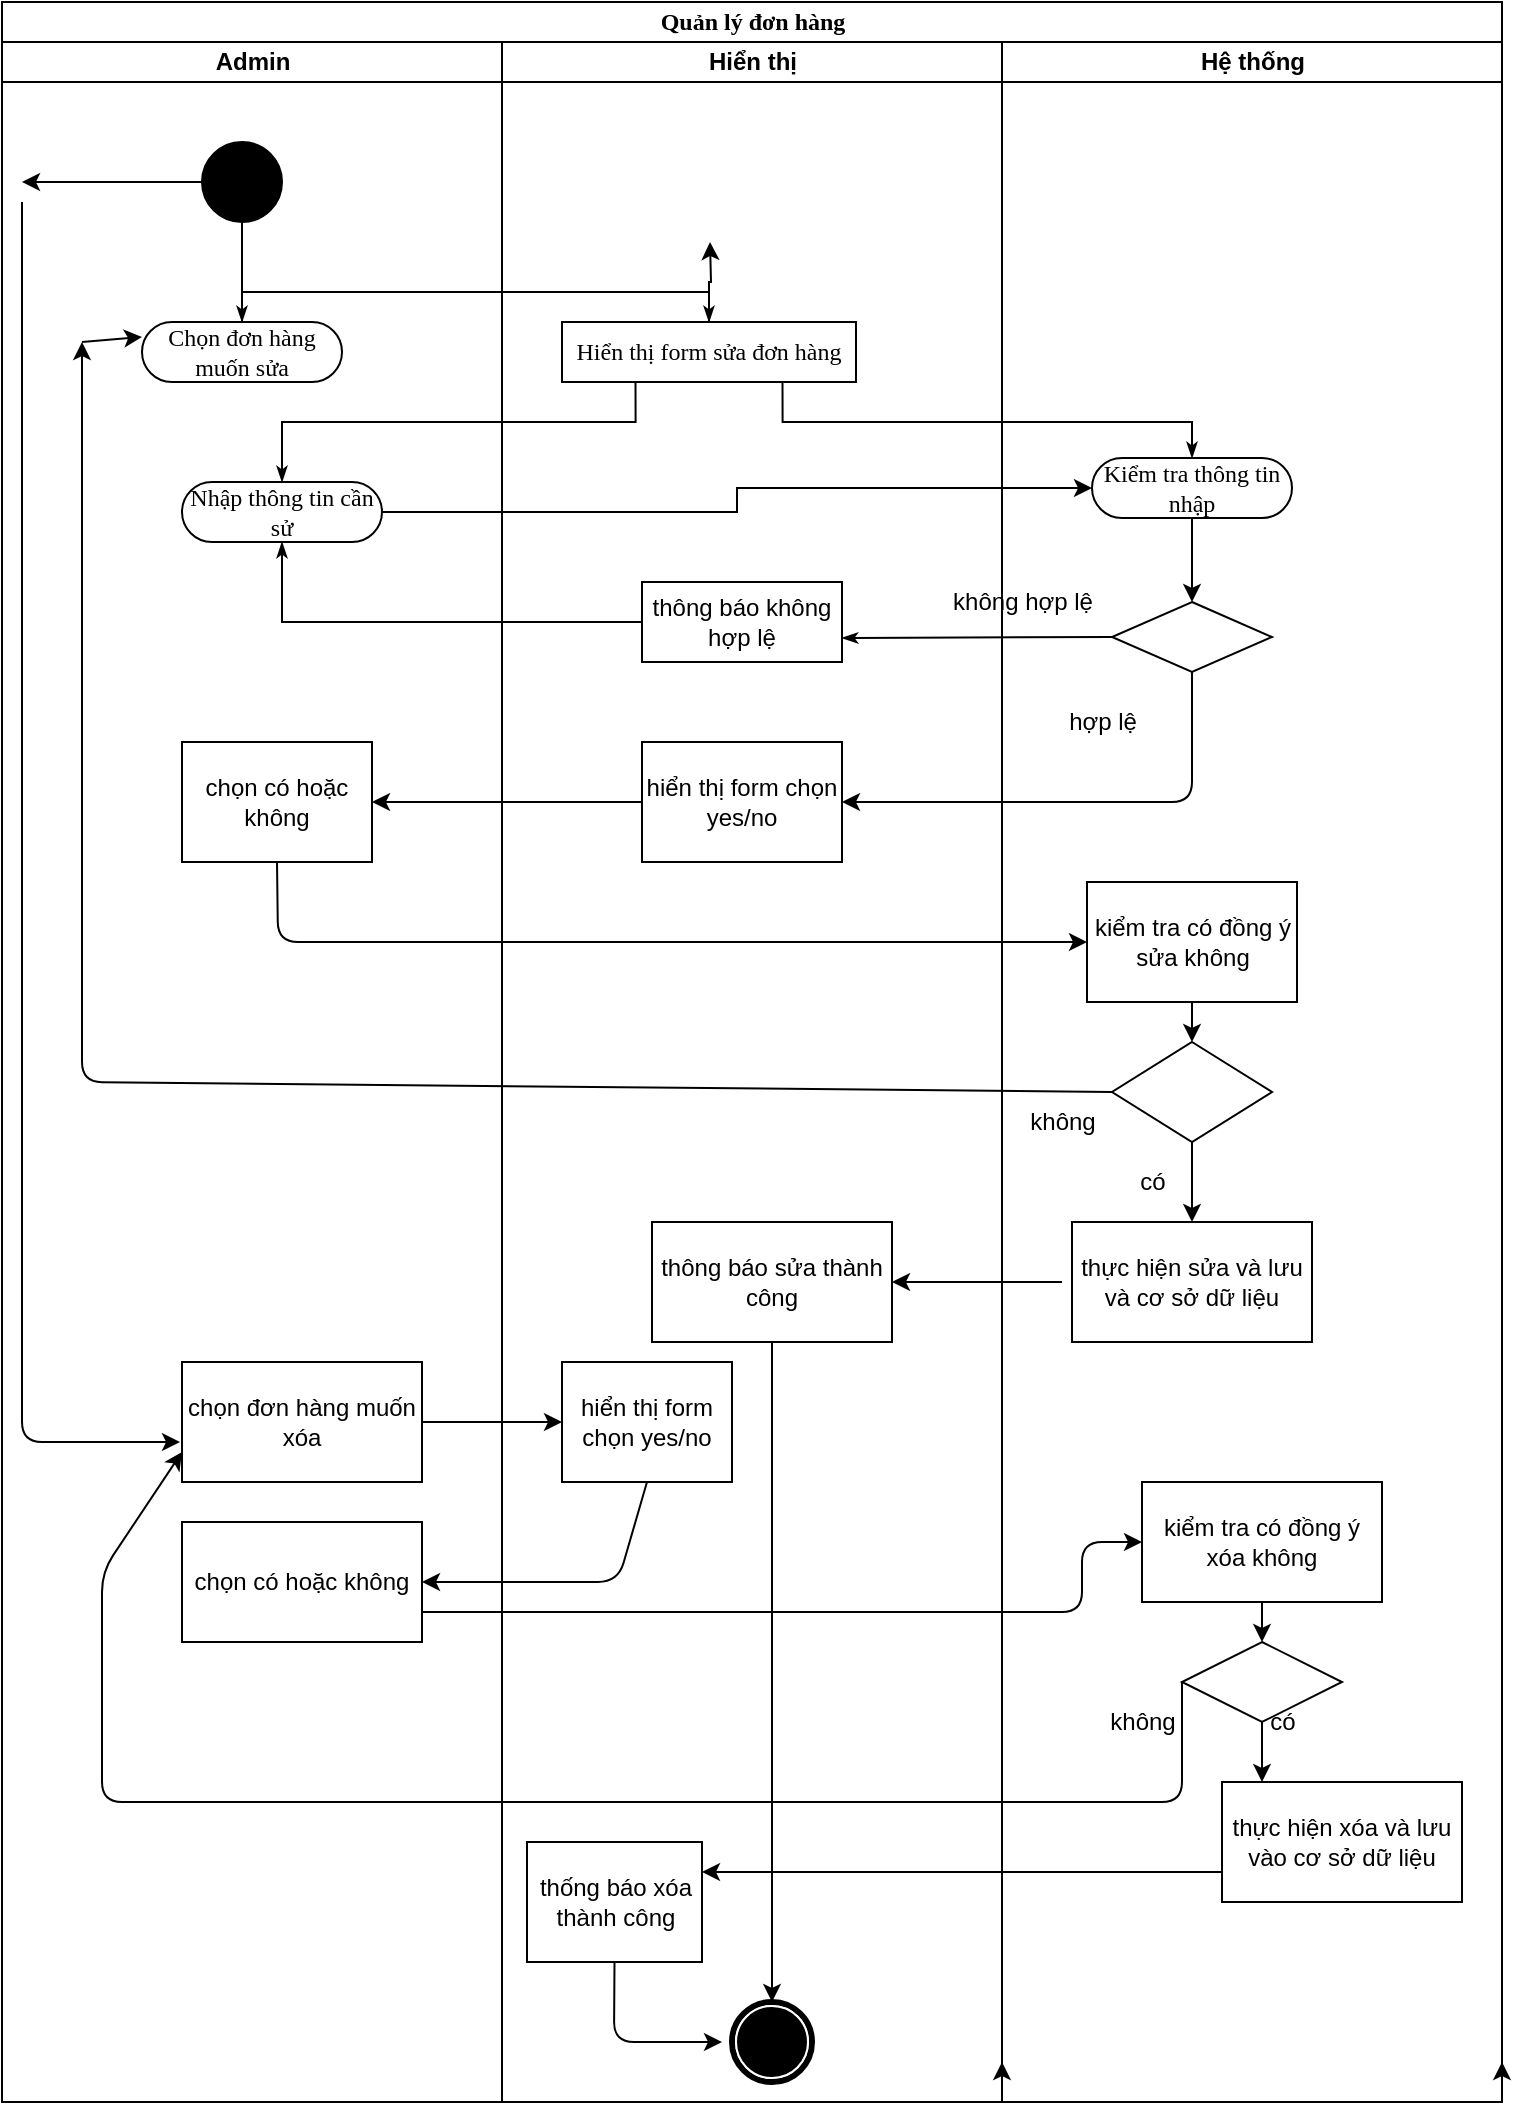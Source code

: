 <mxfile version="13.5.3" type="github">
  <diagram name="Page-1" id="0783ab3e-0a74-02c8-0abd-f7b4e66b4bec">
    <mxGraphModel dx="868" dy="482" grid="1" gridSize="10" guides="1" tooltips="1" connect="1" arrows="1" fold="1" page="1" pageScale="1" pageWidth="850" pageHeight="1100" background="#ffffff" math="0" shadow="0">
      <root>
        <mxCell id="0" />
        <mxCell id="1" parent="0" />
        <mxCell id="sxj9oRbfzUP2B1BUHPAl-2" style="edgeStyle=orthogonalEdgeStyle;rounded=0;orthogonalLoop=1;jettySize=auto;html=1;exitX=0.5;exitY=0;exitDx=0;exitDy=0;" edge="1" parent="1" source="60571a20871a0731-3">
          <mxGeometry relative="1" as="geometry">
            <mxPoint x="394" y="190" as="targetPoint" />
          </mxGeometry>
        </mxCell>
        <mxCell id="1c1d494c118603dd-1" value="Quản lý đơn hàng" style="swimlane;html=1;childLayout=stackLayout;startSize=20;rounded=0;shadow=0;comic=0;labelBackgroundColor=none;strokeWidth=1;fontFamily=Verdana;fontSize=12;align=center;" parent="1" vertex="1">
          <mxGeometry x="40" y="70" width="750" height="1050" as="geometry" />
        </mxCell>
        <mxCell id="1c1d494c118603dd-2" value="Admin" style="swimlane;html=1;startSize=20;" parent="1c1d494c118603dd-1" vertex="1">
          <mxGeometry y="20" width="250" height="1030" as="geometry" />
        </mxCell>
        <mxCell id="1c1d494c118603dd-34" style="edgeStyle=none;rounded=0;html=1;labelBackgroundColor=none;startArrow=none;startFill=0;startSize=5;endArrow=classicThin;endFill=1;endSize=5;jettySize=auto;orthogonalLoop=1;strokeWidth=1;fontFamily=Verdana;fontSize=12;exitX=0;exitY=0.5;exitDx=0;exitDy=0;" parent="1c1d494c118603dd-2" source="sxj9oRbfzUP2B1BUHPAl-5" edge="1">
          <mxGeometry relative="1" as="geometry">
            <mxPoint x="420" y="298" as="targetPoint" />
            <Array as="points" />
          </mxGeometry>
        </mxCell>
        <mxCell id="sxj9oRbfzUP2B1BUHPAl-42" value="" style="endArrow=classic;html=1;" edge="1" parent="1c1d494c118603dd-2">
          <mxGeometry width="50" height="50" relative="1" as="geometry">
            <mxPoint x="10" y="80" as="sourcePoint" />
            <mxPoint x="89" y="700" as="targetPoint" />
            <Array as="points">
              <mxPoint x="10" y="700" />
            </Array>
          </mxGeometry>
        </mxCell>
        <mxCell id="60571a20871a0731-4" value="" style="ellipse;whiteSpace=wrap;html=1;rounded=0;shadow=0;comic=0;labelBackgroundColor=none;strokeWidth=1;fillColor=#000000;fontFamily=Verdana;fontSize=12;align=center;" parent="1c1d494c118603dd-2" vertex="1">
          <mxGeometry x="100" y="50" width="40" height="40" as="geometry" />
        </mxCell>
        <mxCell id="60571a20871a0731-8" value="Chọn đơn hàng muốn sửa" style="rounded=1;whiteSpace=wrap;html=1;shadow=0;comic=0;labelBackgroundColor=none;strokeWidth=1;fontFamily=Verdana;fontSize=12;align=center;arcSize=50;" parent="1c1d494c118603dd-2" vertex="1">
          <mxGeometry x="70" y="140" width="100" height="30" as="geometry" />
        </mxCell>
        <mxCell id="sxj9oRbfzUP2B1BUHPAl-25" value="chọn có hoặc không" style="rounded=0;whiteSpace=wrap;html=1;" vertex="1" parent="1c1d494c118603dd-2">
          <mxGeometry x="90" y="350" width="95" height="60" as="geometry" />
        </mxCell>
        <mxCell id="1c1d494c118603dd-6" value="Nhập thông tin cần sử" style="rounded=1;whiteSpace=wrap;html=1;shadow=0;comic=0;labelBackgroundColor=none;strokeWidth=1;fontFamily=Verdana;fontSize=12;align=center;arcSize=50;" parent="1c1d494c118603dd-2" vertex="1">
          <mxGeometry x="90" y="220" width="100" height="30" as="geometry" />
        </mxCell>
        <mxCell id="1c1d494c118603dd-27" style="edgeStyle=orthogonalEdgeStyle;rounded=0;html=1;labelBackgroundColor=none;startArrow=none;startFill=0;startSize=5;endArrow=classicThin;endFill=1;endSize=5;jettySize=auto;orthogonalLoop=1;strokeWidth=1;fontFamily=Verdana;fontSize=12" parent="1c1d494c118603dd-2" source="60571a20871a0731-4" target="60571a20871a0731-8" edge="1">
          <mxGeometry relative="1" as="geometry" />
        </mxCell>
        <mxCell id="sxj9oRbfzUP2B1BUHPAl-43" value="chọn đơn hàng muốn xóa" style="rounded=0;whiteSpace=wrap;html=1;" vertex="1" parent="1c1d494c118603dd-2">
          <mxGeometry x="90" y="660" width="120" height="60" as="geometry" />
        </mxCell>
        <mxCell id="sxj9oRbfzUP2B1BUHPAl-48" value="chọn có hoặc không" style="rounded=0;whiteSpace=wrap;html=1;" vertex="1" parent="1c1d494c118603dd-2">
          <mxGeometry x="90" y="740" width="120" height="60" as="geometry" />
        </mxCell>
        <mxCell id="1c1d494c118603dd-28" style="edgeStyle=orthogonalEdgeStyle;rounded=0;html=1;entryX=0.5;entryY=0;labelBackgroundColor=none;startArrow=none;startFill=0;startSize=5;endArrow=classicThin;endFill=1;endSize=5;jettySize=auto;orthogonalLoop=1;strokeWidth=1;fontFamily=Verdana;fontSize=12" parent="1c1d494c118603dd-1" source="60571a20871a0731-8" target="60571a20871a0731-3" edge="1">
          <mxGeometry relative="1" as="geometry">
            <Array as="points">
              <mxPoint x="354" y="145" />
            </Array>
          </mxGeometry>
        </mxCell>
        <mxCell id="1c1d494c118603dd-29" style="edgeStyle=orthogonalEdgeStyle;rounded=0;html=1;exitX=0.75;exitY=1;labelBackgroundColor=none;startArrow=none;startFill=0;startSize=5;endArrow=classicThin;endFill=1;endSize=5;jettySize=auto;orthogonalLoop=1;strokeWidth=1;fontFamily=Verdana;fontSize=12" parent="1c1d494c118603dd-1" source="60571a20871a0731-3" target="1c1d494c118603dd-5" edge="1">
          <mxGeometry relative="1" as="geometry">
            <Array as="points">
              <mxPoint x="390" y="210" />
              <mxPoint x="595" y="210" />
            </Array>
          </mxGeometry>
        </mxCell>
        <mxCell id="1c1d494c118603dd-30" style="edgeStyle=orthogonalEdgeStyle;rounded=0;html=1;exitX=0.25;exitY=1;entryX=0.5;entryY=0;labelBackgroundColor=none;startArrow=none;startFill=0;startSize=5;endArrow=classicThin;endFill=1;endSize=5;jettySize=auto;orthogonalLoop=1;strokeWidth=1;fontFamily=Verdana;fontSize=12" parent="1c1d494c118603dd-1" source="60571a20871a0731-3" target="1c1d494c118603dd-6" edge="1">
          <mxGeometry relative="1" as="geometry">
            <Array as="points">
              <mxPoint x="317" y="210" />
              <mxPoint x="140" y="210" />
            </Array>
          </mxGeometry>
        </mxCell>
        <mxCell id="sxj9oRbfzUP2B1BUHPAl-4" style="edgeStyle=orthogonalEdgeStyle;rounded=0;orthogonalLoop=1;jettySize=auto;html=1;" edge="1" parent="1c1d494c118603dd-1" source="1c1d494c118603dd-6" target="1c1d494c118603dd-5">
          <mxGeometry relative="1" as="geometry" />
        </mxCell>
        <mxCell id="1c1d494c118603dd-35" style="edgeStyle=none;rounded=0;html=1;labelBackgroundColor=none;startArrow=none;startFill=0;startSize=5;endArrow=classicThin;endFill=1;endSize=5;jettySize=auto;orthogonalLoop=1;strokeWidth=1;fontFamily=Verdana;fontSize=12;exitX=0;exitY=0.5;exitDx=0;exitDy=0;entryX=0.5;entryY=1;entryDx=0;entryDy=0;" parent="1c1d494c118603dd-1" source="sxj9oRbfzUP2B1BUHPAl-8" target="1c1d494c118603dd-6" edge="1">
          <mxGeometry relative="1" as="geometry">
            <mxPoint x="162.727" y="330" as="sourcePoint" />
            <mxPoint x="130" y="310" as="targetPoint" />
            <Array as="points">
              <mxPoint x="140" y="310" />
            </Array>
          </mxGeometry>
        </mxCell>
        <mxCell id="1c1d494c118603dd-3" value="Hiển thị" style="swimlane;html=1;startSize=20;" parent="1c1d494c118603dd-1" vertex="1">
          <mxGeometry x="250" y="20" width="250" height="1030" as="geometry" />
        </mxCell>
        <mxCell id="sxj9oRbfzUP2B1BUHPAl-62" value="thống báo xóa thành công" style="rounded=0;whiteSpace=wrap;html=1;" vertex="1" parent="1c1d494c118603dd-3">
          <mxGeometry x="12.5" y="900" width="87.5" height="60" as="geometry" />
        </mxCell>
        <mxCell id="sxj9oRbfzUP2B1BUHPAl-46" value="hiển thị form chọn yes/no" style="rounded=0;whiteSpace=wrap;html=1;" vertex="1" parent="1c1d494c118603dd-3">
          <mxGeometry x="30" y="660" width="85" height="60" as="geometry" />
        </mxCell>
        <mxCell id="60571a20871a0731-3" value="Hiển thị form sửa đơn hàng" style="whiteSpace=wrap;html=1;rounded=0;shadow=0;comic=0;labelBackgroundColor=none;strokeWidth=1;fontFamily=Verdana;fontSize=12;align=center;rotation=0;" parent="1c1d494c118603dd-3" vertex="1">
          <mxGeometry x="30" y="140" width="147" height="30" as="geometry" />
        </mxCell>
        <mxCell id="sxj9oRbfzUP2B1BUHPAl-8" value="thông báo không hợp lệ" style="rounded=0;whiteSpace=wrap;html=1;" vertex="1" parent="1c1d494c118603dd-3">
          <mxGeometry x="70" y="270" width="100" height="40" as="geometry" />
        </mxCell>
        <mxCell id="sxj9oRbfzUP2B1BUHPAl-23" value="hiển thị form chọn yes/no" style="rounded=0;whiteSpace=wrap;html=1;" vertex="1" parent="1c1d494c118603dd-3">
          <mxGeometry x="70" y="350" width="100" height="60" as="geometry" />
        </mxCell>
        <mxCell id="sxj9oRbfzUP2B1BUHPAl-38" value="thông báo sửa thành công" style="rounded=0;whiteSpace=wrap;html=1;" vertex="1" parent="1c1d494c118603dd-3">
          <mxGeometry x="75" y="590" width="120" height="60" as="geometry" />
        </mxCell>
        <mxCell id="60571a20871a0731-5" value="" style="shape=mxgraph.bpmn.shape;html=1;verticalLabelPosition=bottom;labelBackgroundColor=#ffffff;verticalAlign=top;perimeter=ellipsePerimeter;outline=end;symbol=terminate;rounded=0;shadow=0;comic=0;strokeWidth=1;fontFamily=Verdana;fontSize=12;align=center;" parent="1c1d494c118603dd-3" vertex="1">
          <mxGeometry x="115" y="980" width="40" height="40" as="geometry" />
        </mxCell>
        <mxCell id="sxj9oRbfzUP2B1BUHPAl-40" value="" style="endArrow=classic;html=1;exitX=0.5;exitY=1;exitDx=0;exitDy=0;entryX=0.5;entryY=0;entryDx=0;entryDy=0;" edge="1" parent="1c1d494c118603dd-3" source="sxj9oRbfzUP2B1BUHPAl-38" target="60571a20871a0731-5">
          <mxGeometry width="50" height="50" relative="1" as="geometry">
            <mxPoint x="60" y="780" as="sourcePoint" />
            <mxPoint x="135" y="900" as="targetPoint" />
          </mxGeometry>
        </mxCell>
        <mxCell id="1c1d494c118603dd-4" value="Hệ thống" style="swimlane;html=1;startSize=20;" parent="1c1d494c118603dd-1" vertex="1">
          <mxGeometry x="500" y="20" width="250" height="1030" as="geometry" />
        </mxCell>
        <mxCell id="sxj9oRbfzUP2B1BUHPAl-36" value="có" style="text;html=1;align=center;verticalAlign=middle;resizable=0;points=[];autosize=1;" vertex="1" parent="1c1d494c118603dd-4">
          <mxGeometry x="60" y="560" width="30" height="20" as="geometry" />
        </mxCell>
        <mxCell id="sxj9oRbfzUP2B1BUHPAl-21" value="thực hiện sửa và lưu và cơ sở dữ liệu" style="rounded=0;whiteSpace=wrap;html=1;" vertex="1" parent="1c1d494c118603dd-4">
          <mxGeometry x="35" y="590" width="120" height="60" as="geometry" />
        </mxCell>
        <mxCell id="sxj9oRbfzUP2B1BUHPAl-29" value="" style="rhombus;whiteSpace=wrap;html=1;" vertex="1" parent="1c1d494c118603dd-4">
          <mxGeometry x="55" y="500" width="80" height="50" as="geometry" />
        </mxCell>
        <mxCell id="1c1d494c118603dd-5" value="Kiểm tra thông tin nhập" style="rounded=1;whiteSpace=wrap;html=1;shadow=0;comic=0;labelBackgroundColor=none;strokeWidth=1;fontFamily=Verdana;fontSize=12;align=center;arcSize=50;" parent="1c1d494c118603dd-4" vertex="1">
          <mxGeometry x="45" y="208" width="100" height="30" as="geometry" />
        </mxCell>
        <mxCell id="sxj9oRbfzUP2B1BUHPAl-5" value="" style="rhombus;whiteSpace=wrap;html=1;" vertex="1" parent="1c1d494c118603dd-4">
          <mxGeometry x="55" y="280" width="80" height="35" as="geometry" />
        </mxCell>
        <mxCell id="sxj9oRbfzUP2B1BUHPAl-7" value="" style="endArrow=classic;html=1;exitX=0.5;exitY=1;exitDx=0;exitDy=0;" edge="1" parent="1c1d494c118603dd-4" source="1c1d494c118603dd-5">
          <mxGeometry width="50" height="50" relative="1" as="geometry">
            <mxPoint x="110" y="280" as="sourcePoint" />
            <mxPoint x="95" y="280" as="targetPoint" />
          </mxGeometry>
        </mxCell>
        <mxCell id="sxj9oRbfzUP2B1BUHPAl-30" value="" style="endArrow=classic;html=1;exitX=0.5;exitY=1;exitDx=0;exitDy=0;entryX=0.5;entryY=0;entryDx=0;entryDy=0;" edge="1" parent="1c1d494c118603dd-4" source="sxj9oRbfzUP2B1BUHPAl-28" target="sxj9oRbfzUP2B1BUHPAl-29">
          <mxGeometry width="50" height="50" relative="1" as="geometry">
            <mxPoint x="-190" y="400" as="sourcePoint" />
            <mxPoint x="-140" y="350" as="targetPoint" />
          </mxGeometry>
        </mxCell>
        <mxCell id="sxj9oRbfzUP2B1BUHPAl-35" value="" style="endArrow=classic;html=1;exitX=0.5;exitY=1;exitDx=0;exitDy=0;entryX=0.5;entryY=0;entryDx=0;entryDy=0;" edge="1" parent="1c1d494c118603dd-4" source="sxj9oRbfzUP2B1BUHPAl-29" target="sxj9oRbfzUP2B1BUHPAl-21">
          <mxGeometry width="50" height="50" relative="1" as="geometry">
            <mxPoint x="-190" y="730" as="sourcePoint" />
            <mxPoint x="-140" y="680" as="targetPoint" />
          </mxGeometry>
        </mxCell>
        <mxCell id="sxj9oRbfzUP2B1BUHPAl-28" value="kiểm tra có đồng ý sửa không" style="rounded=0;whiteSpace=wrap;html=1;" vertex="1" parent="1c1d494c118603dd-4">
          <mxGeometry x="42.5" y="420" width="105" height="60" as="geometry" />
        </mxCell>
        <mxCell id="sxj9oRbfzUP2B1BUHPAl-50" value="kiểm tra có đồng ý xóa không" style="rounded=0;whiteSpace=wrap;html=1;" vertex="1" parent="1c1d494c118603dd-4">
          <mxGeometry x="70" y="720" width="120" height="60" as="geometry" />
        </mxCell>
        <mxCell id="sxj9oRbfzUP2B1BUHPAl-51" value="" style="rhombus;whiteSpace=wrap;html=1;" vertex="1" parent="1c1d494c118603dd-4">
          <mxGeometry x="90" y="800" width="80" height="40" as="geometry" />
        </mxCell>
        <mxCell id="sxj9oRbfzUP2B1BUHPAl-52" value="" style="endArrow=classic;html=1;exitX=0.5;exitY=1;exitDx=0;exitDy=0;entryX=0.5;entryY=0;entryDx=0;entryDy=0;" edge="1" parent="1c1d494c118603dd-4" source="sxj9oRbfzUP2B1BUHPAl-50" target="sxj9oRbfzUP2B1BUHPAl-51">
          <mxGeometry width="50" height="50" relative="1" as="geometry">
            <mxPoint x="-190" y="810" as="sourcePoint" />
            <mxPoint x="-140" y="760" as="targetPoint" />
          </mxGeometry>
        </mxCell>
        <mxCell id="sxj9oRbfzUP2B1BUHPAl-57" value="thực hiện xóa và lưu vào cơ sở dữ liệu" style="rounded=0;whiteSpace=wrap;html=1;" vertex="1" parent="1c1d494c118603dd-4">
          <mxGeometry x="110" y="870" width="120" height="60" as="geometry" />
        </mxCell>
        <mxCell id="sxj9oRbfzUP2B1BUHPAl-10" value="" style="endArrow=classic;html=1;exitX=0.5;exitY=1;exitDx=0;exitDy=0;entryX=1;entryY=0.5;entryDx=0;entryDy=0;" edge="1" parent="1c1d494c118603dd-1" source="sxj9oRbfzUP2B1BUHPAl-5" target="sxj9oRbfzUP2B1BUHPAl-23">
          <mxGeometry width="50" height="50" relative="1" as="geometry">
            <mxPoint x="590" y="380" as="sourcePoint" />
            <mxPoint x="595" y="430" as="targetPoint" />
            <Array as="points">
              <mxPoint x="595" y="400" />
            </Array>
          </mxGeometry>
        </mxCell>
        <mxCell id="sxj9oRbfzUP2B1BUHPAl-24" value="" style="endArrow=classic;html=1;exitX=0;exitY=0.5;exitDx=0;exitDy=0;entryX=1;entryY=0.5;entryDx=0;entryDy=0;" edge="1" parent="1c1d494c118603dd-1" source="sxj9oRbfzUP2B1BUHPAl-23" target="sxj9oRbfzUP2B1BUHPAl-25">
          <mxGeometry width="50" height="50" relative="1" as="geometry">
            <mxPoint x="310" y="350" as="sourcePoint" />
            <mxPoint x="190" y="430" as="targetPoint" />
          </mxGeometry>
        </mxCell>
        <mxCell id="sxj9oRbfzUP2B1BUHPAl-27" value="" style="endArrow=classic;html=1;exitX=0.5;exitY=1;exitDx=0;exitDy=0;entryX=0;entryY=0.5;entryDx=0;entryDy=0;" edge="1" parent="1c1d494c118603dd-1" source="sxj9oRbfzUP2B1BUHPAl-25" target="sxj9oRbfzUP2B1BUHPAl-28">
          <mxGeometry width="50" height="50" relative="1" as="geometry">
            <mxPoint x="310" y="550" as="sourcePoint" />
            <mxPoint x="540" y="510" as="targetPoint" />
            <Array as="points">
              <mxPoint x="138" y="470" />
            </Array>
          </mxGeometry>
        </mxCell>
        <mxCell id="sxj9oRbfzUP2B1BUHPAl-45" value="" style="endArrow=classic;html=1;exitX=1;exitY=0.5;exitDx=0;exitDy=0;" edge="1" parent="1c1d494c118603dd-1" source="sxj9oRbfzUP2B1BUHPAl-43" target="sxj9oRbfzUP2B1BUHPAl-46">
          <mxGeometry width="50" height="50" relative="1" as="geometry">
            <mxPoint x="310" y="800" as="sourcePoint" />
            <mxPoint x="270" y="770" as="targetPoint" />
          </mxGeometry>
        </mxCell>
        <mxCell id="sxj9oRbfzUP2B1BUHPAl-49" value="" style="endArrow=classic;html=1;exitX=1;exitY=0.75;exitDx=0;exitDy=0;" edge="1" parent="1c1d494c118603dd-1" source="sxj9oRbfzUP2B1BUHPAl-48" target="sxj9oRbfzUP2B1BUHPAl-50">
          <mxGeometry width="50" height="50" relative="1" as="geometry">
            <mxPoint x="310" y="740" as="sourcePoint" />
            <mxPoint x="590" y="770" as="targetPoint" />
            <Array as="points">
              <mxPoint x="540" y="805" />
              <mxPoint x="540" y="770" />
            </Array>
          </mxGeometry>
        </mxCell>
        <mxCell id="sxj9oRbfzUP2B1BUHPAl-53" value="" style="endArrow=classic;html=1;exitX=0;exitY=0.5;exitDx=0;exitDy=0;entryX=0;entryY=0.75;entryDx=0;entryDy=0;" edge="1" parent="1c1d494c118603dd-1" source="sxj9oRbfzUP2B1BUHPAl-51" target="sxj9oRbfzUP2B1BUHPAl-43">
          <mxGeometry width="50" height="50" relative="1" as="geometry">
            <mxPoint x="310" y="830" as="sourcePoint" />
            <mxPoint x="50" y="780" as="targetPoint" />
            <Array as="points">
              <mxPoint x="590" y="900" />
              <mxPoint x="50" y="900" />
              <mxPoint x="50" y="785" />
            </Array>
          </mxGeometry>
        </mxCell>
        <mxCell id="sxj9oRbfzUP2B1BUHPAl-47" value="" style="endArrow=classic;html=1;exitX=0.5;exitY=1;exitDx=0;exitDy=0;entryX=1;entryY=0.5;entryDx=0;entryDy=0;" edge="1" parent="1c1d494c118603dd-1" source="sxj9oRbfzUP2B1BUHPAl-46" target="sxj9oRbfzUP2B1BUHPAl-48">
          <mxGeometry width="50" height="50" relative="1" as="geometry">
            <mxPoint x="310" y="700" as="sourcePoint" />
            <mxPoint x="210" y="840" as="targetPoint" />
            <Array as="points">
              <mxPoint x="308" y="790" />
            </Array>
          </mxGeometry>
        </mxCell>
        <mxCell id="sxj9oRbfzUP2B1BUHPAl-64" value="" style="endArrow=classic;html=1;exitX=0;exitY=0.75;exitDx=0;exitDy=0;entryX=1;entryY=0.25;entryDx=0;entryDy=0;" edge="1" parent="1c1d494c118603dd-1" source="sxj9oRbfzUP2B1BUHPAl-57" target="sxj9oRbfzUP2B1BUHPAl-62">
          <mxGeometry width="50" height="50" relative="1" as="geometry">
            <mxPoint x="310" y="870" as="sourcePoint" />
            <mxPoint x="360" y="820" as="targetPoint" />
          </mxGeometry>
        </mxCell>
        <mxCell id="sxj9oRbfzUP2B1BUHPAl-9" value="không hợp lệ" style="text;html=1;align=center;verticalAlign=middle;resizable=0;points=[];autosize=1;" vertex="1" parent="1">
          <mxGeometry x="505" y="360" width="90" height="20" as="geometry" />
        </mxCell>
        <mxCell id="sxj9oRbfzUP2B1BUHPAl-11" value="hợp lệ" style="text;html=1;align=center;verticalAlign=middle;resizable=0;points=[];autosize=1;" vertex="1" parent="1">
          <mxGeometry x="565" y="420" width="50" height="20" as="geometry" />
        </mxCell>
        <mxCell id="sxj9oRbfzUP2B1BUHPAl-32" value="" style="endArrow=classic;html=1;exitX=0;exitY=0.5;exitDx=0;exitDy=0;" edge="1" parent="1" source="sxj9oRbfzUP2B1BUHPAl-29">
          <mxGeometry width="50" height="50" relative="1" as="geometry">
            <mxPoint x="350" y="490" as="sourcePoint" />
            <mxPoint x="80" y="240" as="targetPoint" />
            <Array as="points">
              <mxPoint x="80" y="610" />
            </Array>
          </mxGeometry>
        </mxCell>
        <mxCell id="sxj9oRbfzUP2B1BUHPAl-33" value="" style="endArrow=classic;html=1;entryX=0;entryY=0.25;entryDx=0;entryDy=0;" edge="1" parent="1" target="60571a20871a0731-8">
          <mxGeometry width="50" height="50" relative="1" as="geometry">
            <mxPoint x="80" y="240" as="sourcePoint" />
            <mxPoint x="400" y="440" as="targetPoint" />
          </mxGeometry>
        </mxCell>
        <mxCell id="sxj9oRbfzUP2B1BUHPAl-37" value="không" style="text;html=1;align=center;verticalAlign=middle;resizable=0;points=[];autosize=1;" vertex="1" parent="1">
          <mxGeometry x="545" y="620" width="50" height="20" as="geometry" />
        </mxCell>
        <mxCell id="sxj9oRbfzUP2B1BUHPAl-39" value="" style="endArrow=classic;html=1;entryX=1;entryY=0.5;entryDx=0;entryDy=0;" edge="1" parent="1" target="sxj9oRbfzUP2B1BUHPAl-38">
          <mxGeometry width="50" height="50" relative="1" as="geometry">
            <mxPoint x="570" y="710" as="sourcePoint" />
            <mxPoint x="400" y="720" as="targetPoint" />
          </mxGeometry>
        </mxCell>
        <mxCell id="sxj9oRbfzUP2B1BUHPAl-41" value="" style="endArrow=classic;html=1;exitX=0;exitY=0.5;exitDx=0;exitDy=0;" edge="1" parent="1" source="60571a20871a0731-4">
          <mxGeometry width="50" height="50" relative="1" as="geometry">
            <mxPoint x="350" y="370" as="sourcePoint" />
            <mxPoint x="50" y="160" as="targetPoint" />
          </mxGeometry>
        </mxCell>
        <mxCell id="sxj9oRbfzUP2B1BUHPAl-54" value="không" style="text;html=1;align=center;verticalAlign=middle;resizable=0;points=[];autosize=1;" vertex="1" parent="1">
          <mxGeometry x="585" y="920" width="50" height="20" as="geometry" />
        </mxCell>
        <mxCell id="sxj9oRbfzUP2B1BUHPAl-55" value="" style="endArrow=classic;html=1;exitX=0.5;exitY=1;exitDx=0;exitDy=0;" edge="1" parent="1" source="sxj9oRbfzUP2B1BUHPAl-51">
          <mxGeometry width="50" height="50" relative="1" as="geometry">
            <mxPoint x="350" y="900" as="sourcePoint" />
            <mxPoint x="670" y="960" as="targetPoint" />
          </mxGeometry>
        </mxCell>
        <mxCell id="sxj9oRbfzUP2B1BUHPAl-56" value="có" style="text;html=1;align=center;verticalAlign=middle;resizable=0;points=[];autosize=1;" vertex="1" parent="1">
          <mxGeometry x="665" y="920" width="30" height="20" as="geometry" />
        </mxCell>
        <mxCell id="sxj9oRbfzUP2B1BUHPAl-59" style="edgeStyle=orthogonalEdgeStyle;rounded=0;orthogonalLoop=1;jettySize=auto;html=1;exitX=1;exitY=1;exitDx=0;exitDy=0;" edge="1" parent="1" source="1c1d494c118603dd-4">
          <mxGeometry relative="1" as="geometry">
            <mxPoint x="790" y="1100" as="targetPoint" />
          </mxGeometry>
        </mxCell>
        <mxCell id="sxj9oRbfzUP2B1BUHPAl-60" style="edgeStyle=orthogonalEdgeStyle;rounded=0;orthogonalLoop=1;jettySize=auto;html=1;exitX=0;exitY=1;exitDx=0;exitDy=0;" edge="1" parent="1" source="1c1d494c118603dd-4">
          <mxGeometry relative="1" as="geometry">
            <mxPoint x="540" y="1100" as="targetPoint" />
          </mxGeometry>
        </mxCell>
        <mxCell id="sxj9oRbfzUP2B1BUHPAl-63" value="" style="endArrow=classic;html=1;exitX=0.5;exitY=1;exitDx=0;exitDy=0;" edge="1" parent="1" source="sxj9oRbfzUP2B1BUHPAl-62">
          <mxGeometry width="50" height="50" relative="1" as="geometry">
            <mxPoint x="350" y="940" as="sourcePoint" />
            <mxPoint x="400" y="1090" as="targetPoint" />
            <Array as="points">
              <mxPoint x="346" y="1090" />
            </Array>
          </mxGeometry>
        </mxCell>
      </root>
    </mxGraphModel>
  </diagram>
</mxfile>
